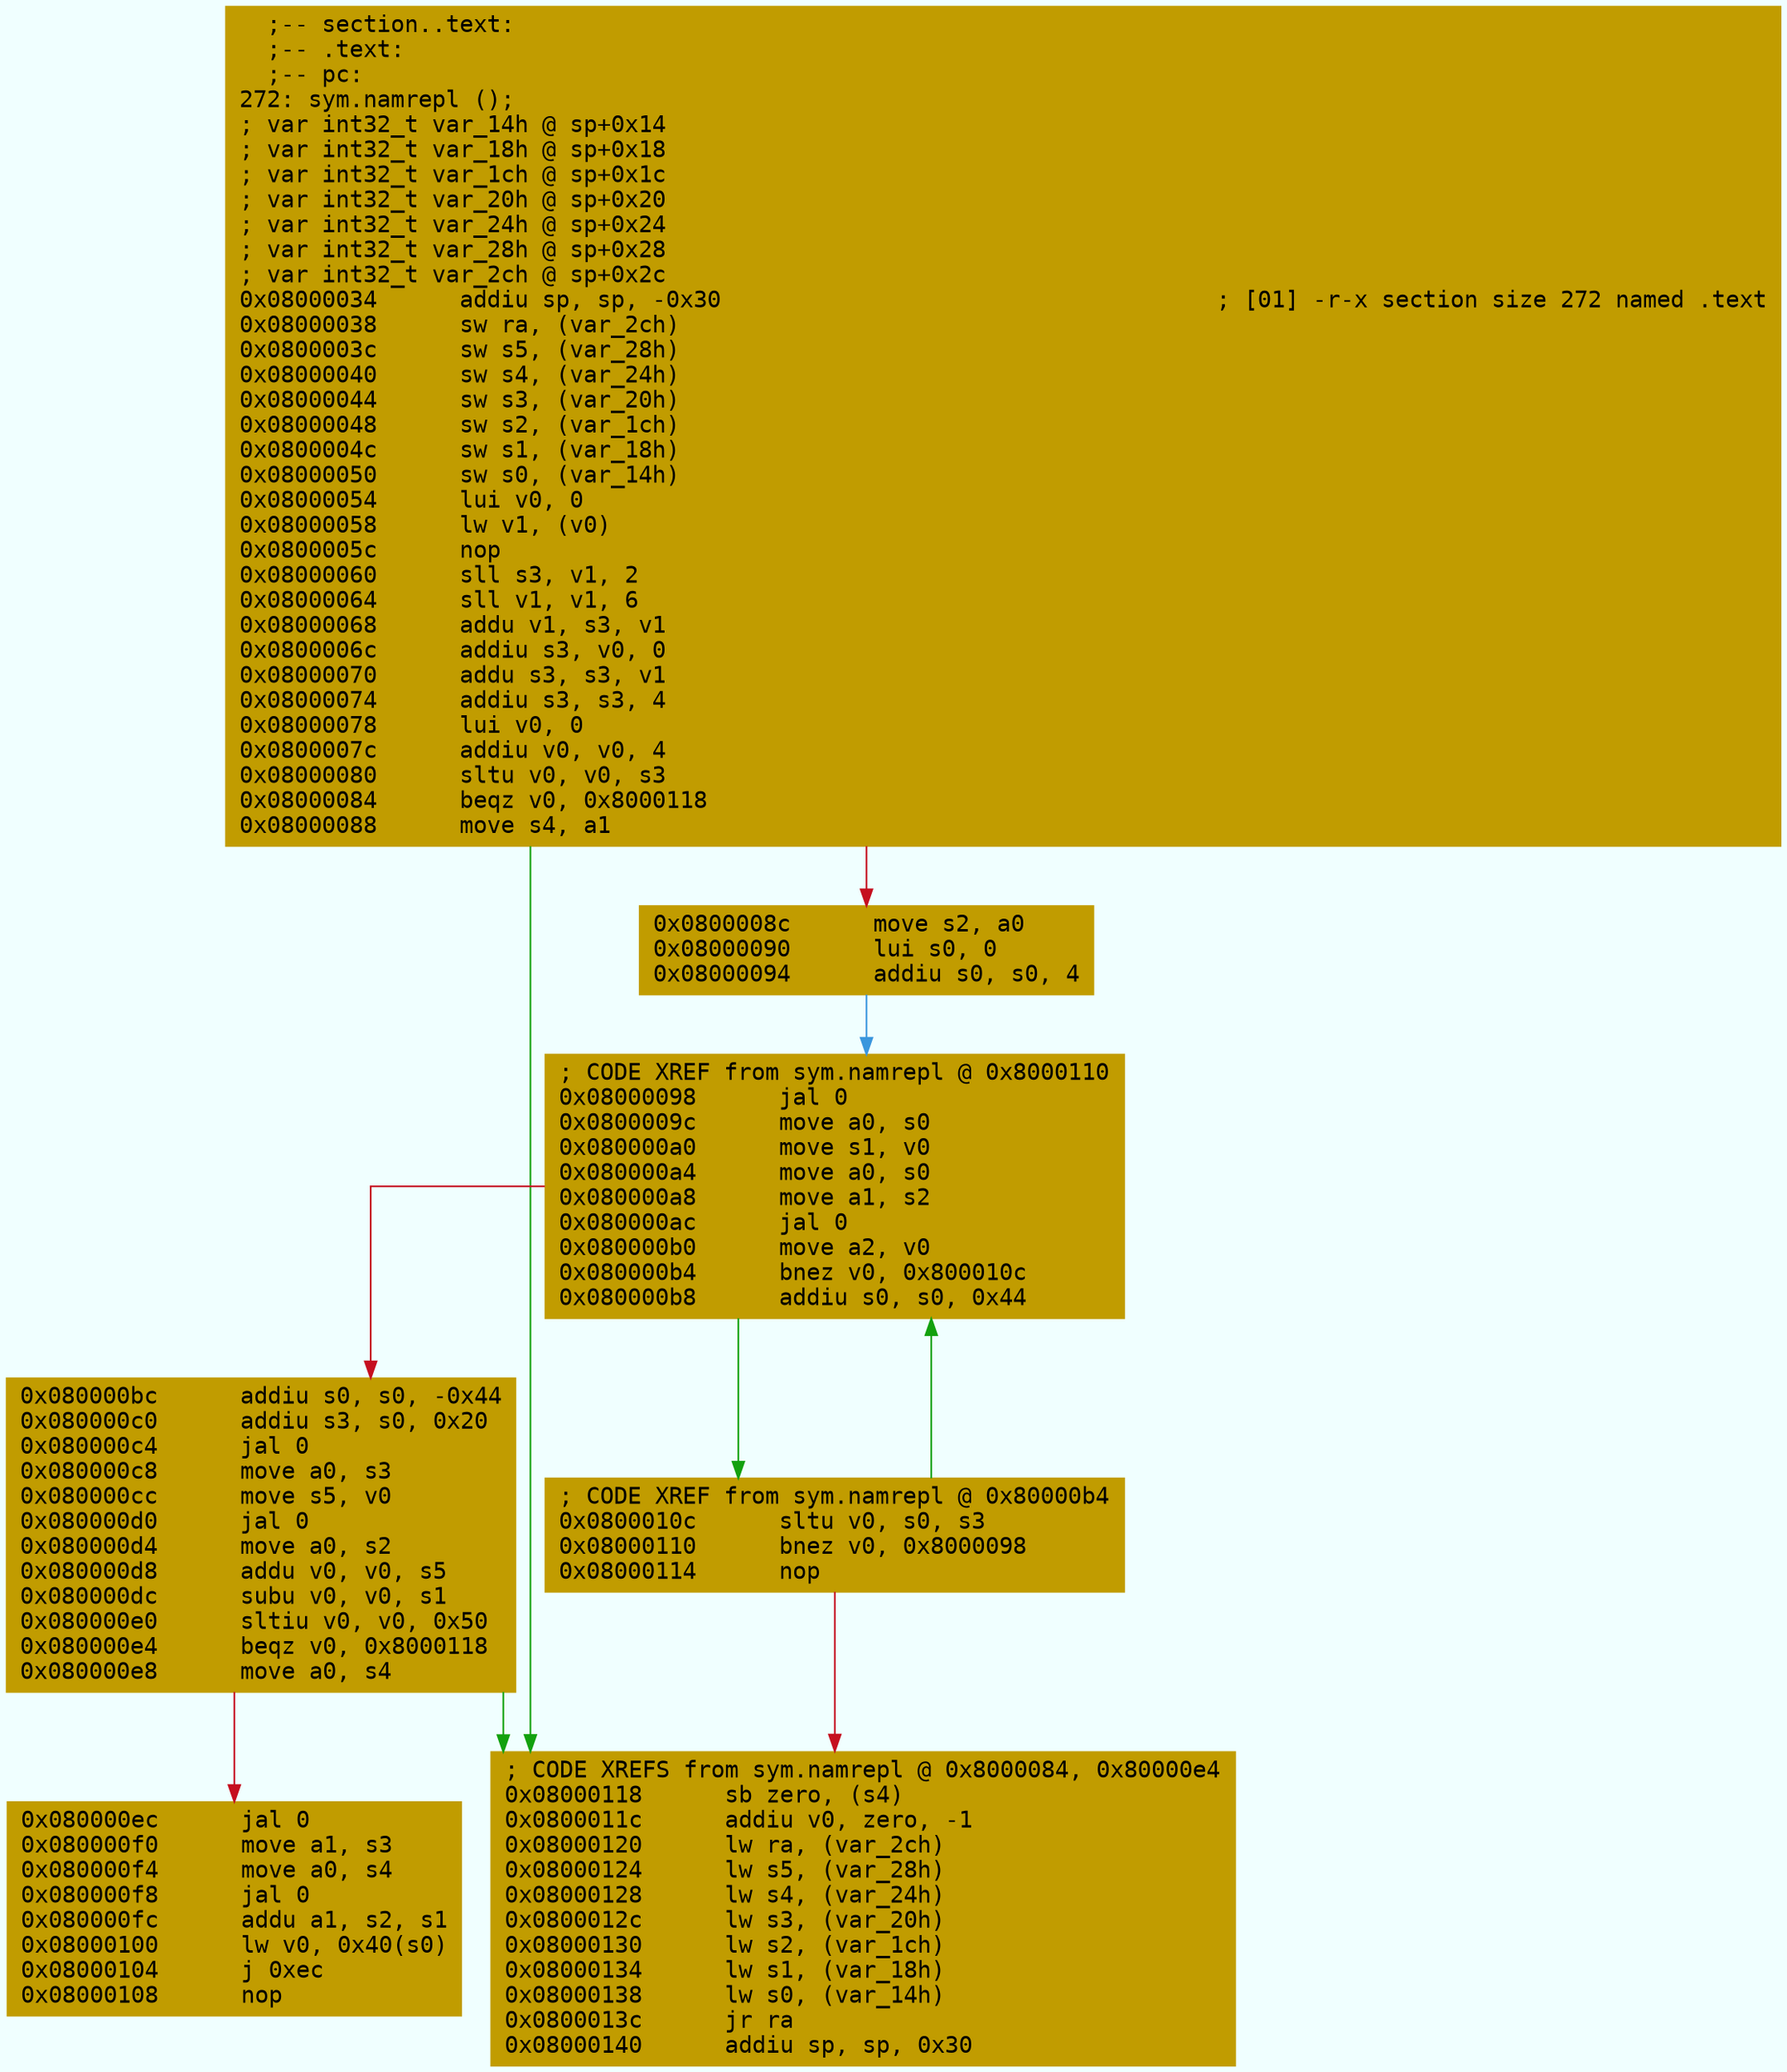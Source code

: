 digraph code {
	graph [bgcolor=azure fontsize=8 fontname="Courier" splines="ortho"];
	node [fillcolor=gray style=filled shape=box];
	edge [arrowhead="normal"];
	"0x08000034" [URL="sym.namrepl/0x08000034", fillcolor="#c19c00",color="#c19c00", fontname="Courier",label="  ;-- section..text:\l  ;-- .text:\l  ;-- pc:\l272: sym.namrepl ();\l; var int32_t var_14h @ sp+0x14\l; var int32_t var_18h @ sp+0x18\l; var int32_t var_1ch @ sp+0x1c\l; var int32_t var_20h @ sp+0x20\l; var int32_t var_24h @ sp+0x24\l; var int32_t var_28h @ sp+0x28\l; var int32_t var_2ch @ sp+0x2c\l0x08000034      addiu sp, sp, -0x30                                    ; [01] -r-x section size 272 named .text\l0x08000038      sw ra, (var_2ch)\l0x0800003c      sw s5, (var_28h)\l0x08000040      sw s4, (var_24h)\l0x08000044      sw s3, (var_20h)\l0x08000048      sw s2, (var_1ch)\l0x0800004c      sw s1, (var_18h)\l0x08000050      sw s0, (var_14h)\l0x08000054      lui v0, 0\l0x08000058      lw v1, (v0)\l0x0800005c      nop\l0x08000060      sll s3, v1, 2\l0x08000064      sll v1, v1, 6\l0x08000068      addu v1, s3, v1\l0x0800006c      addiu s3, v0, 0\l0x08000070      addu s3, s3, v1\l0x08000074      addiu s3, s3, 4\l0x08000078      lui v0, 0\l0x0800007c      addiu v0, v0, 4\l0x08000080      sltu v0, v0, s3\l0x08000084      beqz v0, 0x8000118\l0x08000088      move s4, a1\l"]
	"0x0800008c" [URL="sym.namrepl/0x0800008c", fillcolor="#c19c00",color="#c19c00", fontname="Courier",label="0x0800008c      move s2, a0\l0x08000090      lui s0, 0\l0x08000094      addiu s0, s0, 4\l"]
	"0x08000098" [URL="sym.namrepl/0x08000098", fillcolor="#c19c00",color="#c19c00", fontname="Courier",label="; CODE XREF from sym.namrepl @ 0x8000110\l0x08000098      jal 0\l0x0800009c      move a0, s0\l0x080000a0      move s1, v0\l0x080000a4      move a0, s0\l0x080000a8      move a1, s2\l0x080000ac      jal 0\l0x080000b0      move a2, v0\l0x080000b4      bnez v0, 0x800010c\l0x080000b8      addiu s0, s0, 0x44\l"]
	"0x080000bc" [URL="sym.namrepl/0x080000bc", fillcolor="#c19c00",color="#c19c00", fontname="Courier",label="0x080000bc      addiu s0, s0, -0x44\l0x080000c0      addiu s3, s0, 0x20\l0x080000c4      jal 0\l0x080000c8      move a0, s3\l0x080000cc      move s5, v0\l0x080000d0      jal 0\l0x080000d4      move a0, s2\l0x080000d8      addu v0, v0, s5\l0x080000dc      subu v0, v0, s1\l0x080000e0      sltiu v0, v0, 0x50\l0x080000e4      beqz v0, 0x8000118\l0x080000e8      move a0, s4\l"]
	"0x080000ec" [URL="sym.namrepl/0x080000ec", fillcolor="#c19c00",color="#c19c00", fontname="Courier",label="0x080000ec      jal 0\l0x080000f0      move a1, s3\l0x080000f4      move a0, s4\l0x080000f8      jal 0\l0x080000fc      addu a1, s2, s1\l0x08000100      lw v0, 0x40(s0)\l0x08000104      j 0xec\l0x08000108      nop\l"]
	"0x0800010c" [URL="sym.namrepl/0x0800010c", fillcolor="#c19c00",color="#c19c00", fontname="Courier",label="; CODE XREF from sym.namrepl @ 0x80000b4\l0x0800010c      sltu v0, s0, s3\l0x08000110      bnez v0, 0x8000098\l0x08000114      nop\l"]
	"0x08000118" [URL="sym.namrepl/0x08000118", fillcolor="#c19c00",color="#c19c00", fontname="Courier",label="; CODE XREFS from sym.namrepl @ 0x8000084, 0x80000e4\l0x08000118      sb zero, (s4)\l0x0800011c      addiu v0, zero, -1\l0x08000120      lw ra, (var_2ch)\l0x08000124      lw s5, (var_28h)\l0x08000128      lw s4, (var_24h)\l0x0800012c      lw s3, (var_20h)\l0x08000130      lw s2, (var_1ch)\l0x08000134      lw s1, (var_18h)\l0x08000138      lw s0, (var_14h)\l0x0800013c      jr ra\l0x08000140      addiu sp, sp, 0x30\l"]
        "0x08000034" -> "0x08000118" [color="#13a10e"];
        "0x08000034" -> "0x0800008c" [color="#c50f1f"];
        "0x0800008c" -> "0x08000098" [color="#3a96dd"];
        "0x08000098" -> "0x0800010c" [color="#13a10e"];
        "0x08000098" -> "0x080000bc" [color="#c50f1f"];
        "0x080000bc" -> "0x08000118" [color="#13a10e"];
        "0x080000bc" -> "0x080000ec" [color="#c50f1f"];
        "0x0800010c" -> "0x08000098" [color="#13a10e"];
        "0x0800010c" -> "0x08000118" [color="#c50f1f"];
}
